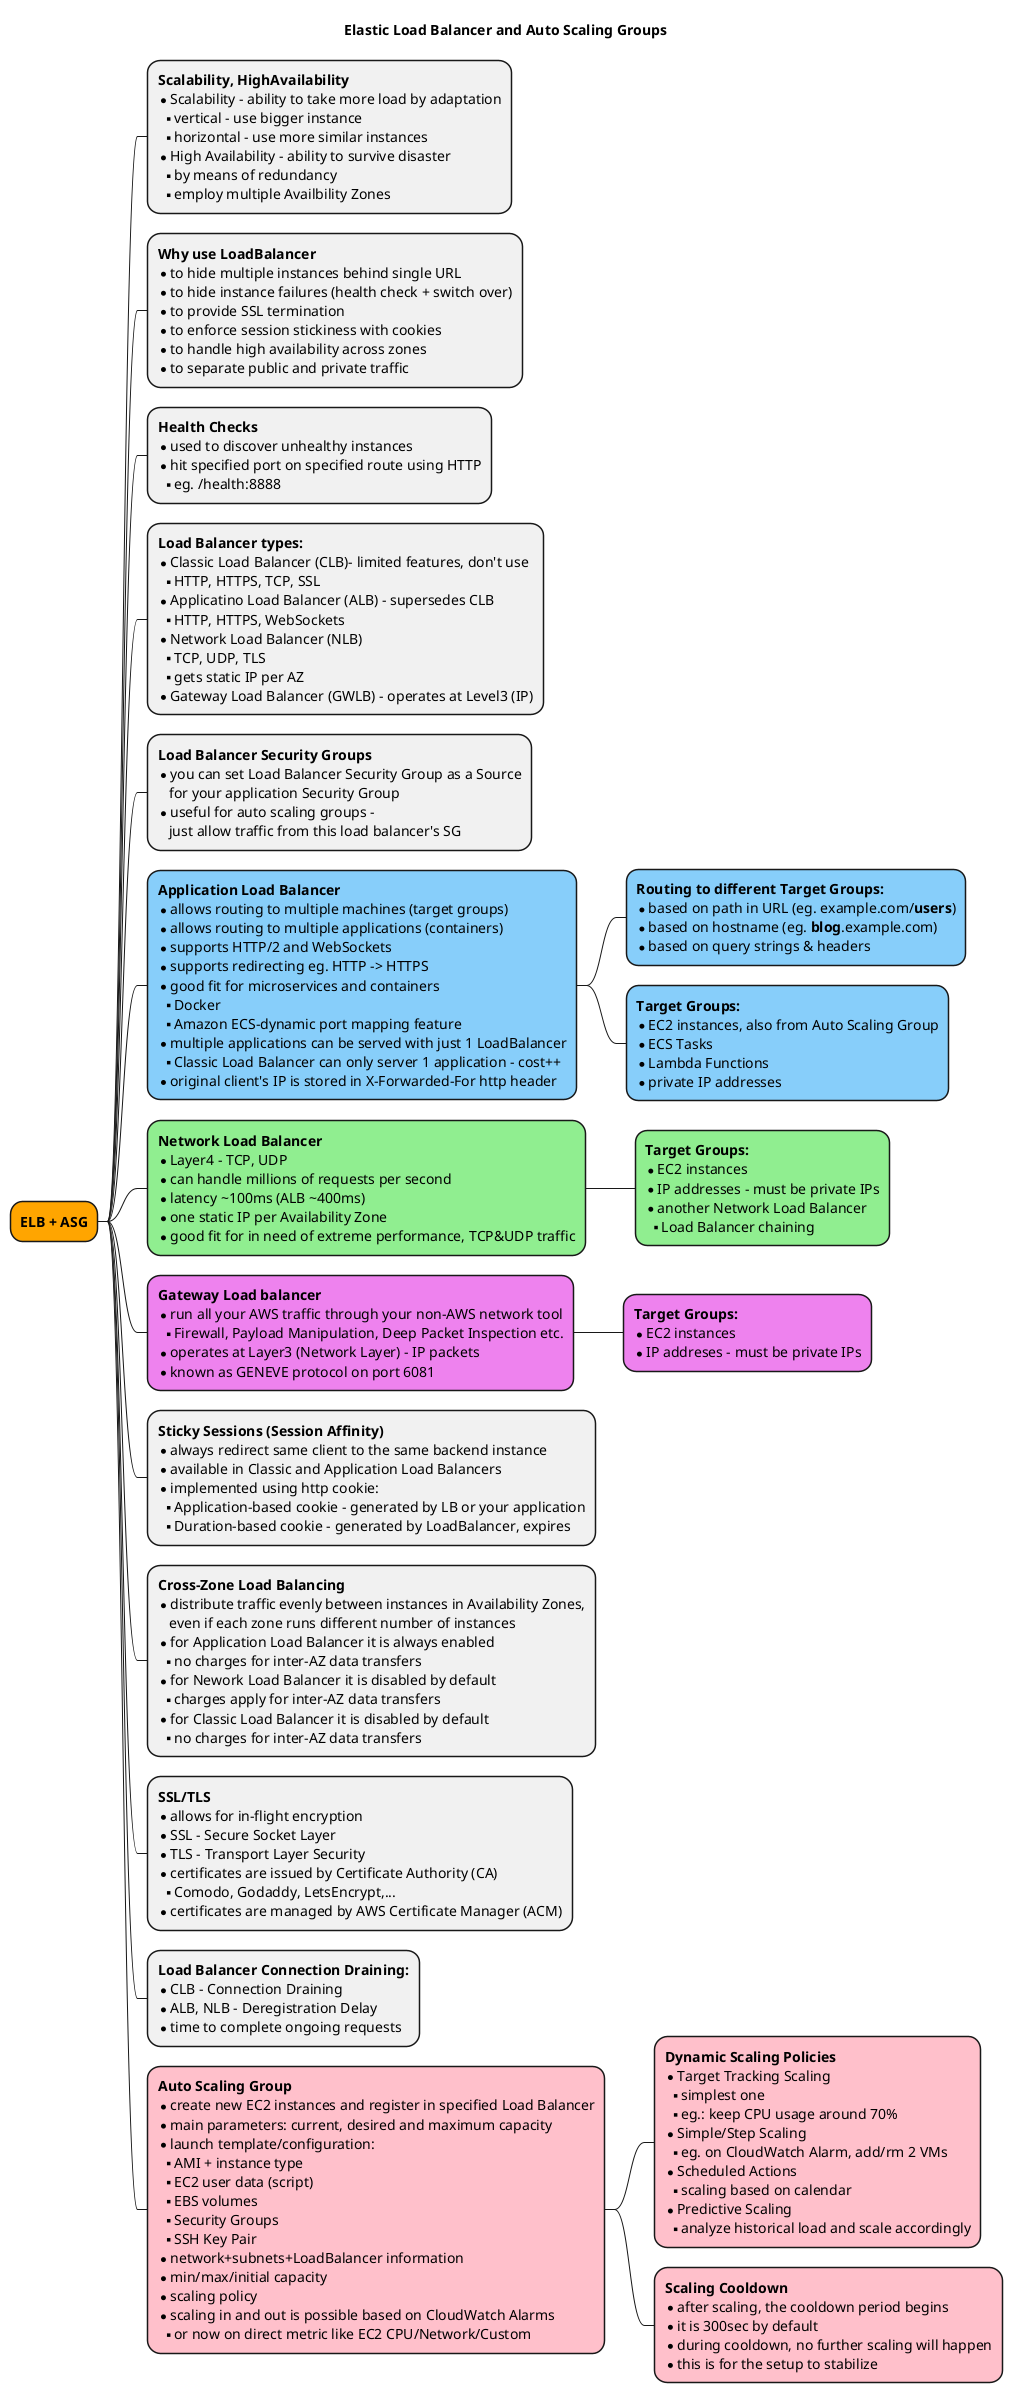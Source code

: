 @startmindmap mindmap

title Elastic Load Balancer and Auto Scaling Groups

<style>
mindmapDiagram {
    .alb {
        BackgroundColor  LightSkyBlue
  }
    .nlb {
        BackgroundColor  LightGreen
  }
  }
    .gwlb {
        BackgroundColor  Violet
  }
    .asg {
        BackgroundColor  Pink
  }
}
}
</style>


*[#Orange] <b>ELB + ASG
 * <b>Scalability, HighAvailability\n*Scalability - ability to take more load by adaptation\n**vertical - use bigger instance\n**horizontal - use more similar instances\n*High Availability - ability to survive disaster\n**by means of redundancy\n**employ multiple Availbility Zones
 * <b>Why use LoadBalancer\n*to hide multiple instances behind single URL\n*to hide instance failures (health check + switch over)\n*to provide SSL termination\n*to enforce session stickiness with cookies\n*to handle high availability across zones\n*to separate public and private traffic
 * <b>Health Checks\n*used to discover unhealthy instances\n*hit specified port on specified route using HTTP\n**eg. /health:8888
 * <b>Load Balancer types:\n*Classic Load Balancer (CLB)- limited features, don't use\n**HTTP, HTTPS, TCP, SSL\n*Applicatino Load Balancer (ALB) - supersedes CLB\n**HTTP, HTTPS, WebSockets\n*Network Load Balancer (NLB)\n**TCP, UDP, TLS\n**gets static IP per AZ\n*Gateway Load Balancer (GWLB) - operates at Level3 (IP)  
 * <b>Load Balancer Security Groups\n*you can set Load Balancer Security Group as a Source\n   for your application Security Group\n*useful for auto scaling groups -\n   just allow traffic from this load balancer's SG
 * <b>Application Load Balancer\n*allows routing to multiple machines (target groups)\n*allows routing to multiple applications (containers)\n*supports HTTP/2 and WebSockets\n*supports redirecting eg. HTTP -> HTTPS\n*good fit for microservices and containers\n**Docker\n**Amazon ECS-dynamic port mapping feature\n*multiple applications can be served with just 1 LoadBalancer\n**Classic Load Balancer can only server 1 application - cost++\n*original client's IP is stored in X-Forwarded-For http header <<alb>>
  * <b>Routing to different Target Groups:\n*based on path in URL (eg. example.com/<b>users</b>)\n*based on hostname (eg. <b>blog</b>.example.com)\n*based on query strings & headers <<alb>>
  * <b>Target Groups:\n*EC2 instances, also from Auto Scaling Group\n*ECS Tasks\n*Lambda Functions\n*private IP addresses <<alb>>
 * <b>Network Load Balancer\n*Layer4 - TCP, UDP\n*can handle millions of requests per second\n*latency ~100ms (ALB ~400ms)\n*one static IP per Availability Zone\n*good fit for in need of extreme performance, TCP&UDP traffic <<nlb>>
  * <b>Target Groups:\n*EC2 instances\n*IP addresses - must be private IPs\n*another Network Load Balancer\n**Load Balancer chaining <<nlb>>
 * <b>Gateway Load balancer\n*run all your AWS traffic through your non-AWS network tool\n**Firewall, Payload Manipulation, Deep Packet Inspection etc.\n*operates at Layer3 (Network Layer) - IP packets\n*known as GENEVE protocol on port 6081  <<gwlb>>
  * <b>Target Groups:\n*EC2 instances\n*IP addreses - must be private IPs<<gwlb>>
 * <b>Sticky Sessions (Session Affinity)\n*always redirect same client to the same backend instance\n*available in Classic and Application Load Balancers\n*implemented using http cookie:\n**Application-based cookie - generated by LB or your application\n**Duration-based cookie - generated by LoadBalancer, expires
 * <b>Cross-Zone Load Balancing\n*distribute traffic evenly between instances in Availability Zones,\n   even if each zone runs different number of instances\n*for Application Load Balancer it is always enabled\n**no charges for inter-AZ data transfers\n*for Nework Load Balancer it is disabled by default\n**charges apply for inter-AZ data transfers\n*for Classic Load Balancer it is disabled by default\n**no charges for inter-AZ data transfers
 * <b>SSL/TLS\n*allows for in-flight encryption\n*SSL - Secure Socket Layer\n*TLS - Transport Layer Security\n*certificates are issued by Certificate Authority (CA)\n**Comodo, Godaddy, LetsEncrypt,...\n*certificates are managed by AWS Certificate Manager (ACM)
 * <b>Load Balancer Connection Draining:\n*CLB - Connection Draining\n*ALB, NLB - Deregistration Delay\n*time to complete ongoing requests
 * <b>Auto Scaling Group\n*create new EC2 instances and register in specified Load Balancer\n*main parameters: current, desired and maximum capacity\n*launch template/configuration:\n**AMI + instance type\n**EC2 user data (script)\n**EBS volumes\n**Security Groups\n**SSH Key Pair\n*network+subnets+LoadBalancer information\n*min/max/initial capacity\n*scaling policy\n*scaling in and out is possible based on CloudWatch Alarms\n**or now on direct metric like EC2 CPU/Network/Custom <<asg>>
  * <b>Dynamic Scaling Policies\n*Target Tracking Scaling\n**simplest one\n**eg.: keep CPU usage around 70%\n*Simple/Step Scaling\n**eg. on CloudWatch Alarm, add/rm 2 VMs\n*Scheduled Actions\n**scaling based on calendar\n*Predictive Scaling\n**analyze historical load and scale accordingly <<asg>>
  * <b>Scaling Cooldown\n*after scaling, the cooldown period begins\n*it is 300sec by default\n*during cooldown, no further scaling will happen\n*this is for the setup to stabilize <<asg>>
@endmindmap